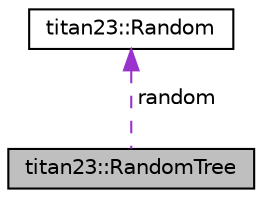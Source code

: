 digraph "titan23::RandomTree"
{
 // LATEX_PDF_SIZE
  edge [fontname="Helvetica",fontsize="10",labelfontname="Helvetica",labelfontsize="10"];
  node [fontname="Helvetica",fontsize="10",shape=record];
  Node1 [label="titan23::RandomTree",height=0.2,width=0.4,color="black", fillcolor="grey75", style="filled", fontcolor="black",tooltip=" "];
  Node2 -> Node1 [dir="back",color="darkorchid3",fontsize="10",style="dashed",label=" random" ,fontname="Helvetica"];
  Node2 [label="titan23::Random",height=0.2,width=0.4,color="black", fillcolor="white", style="filled",URL="$structtitan23_1_1Random.html",tooltip=" "];
}
